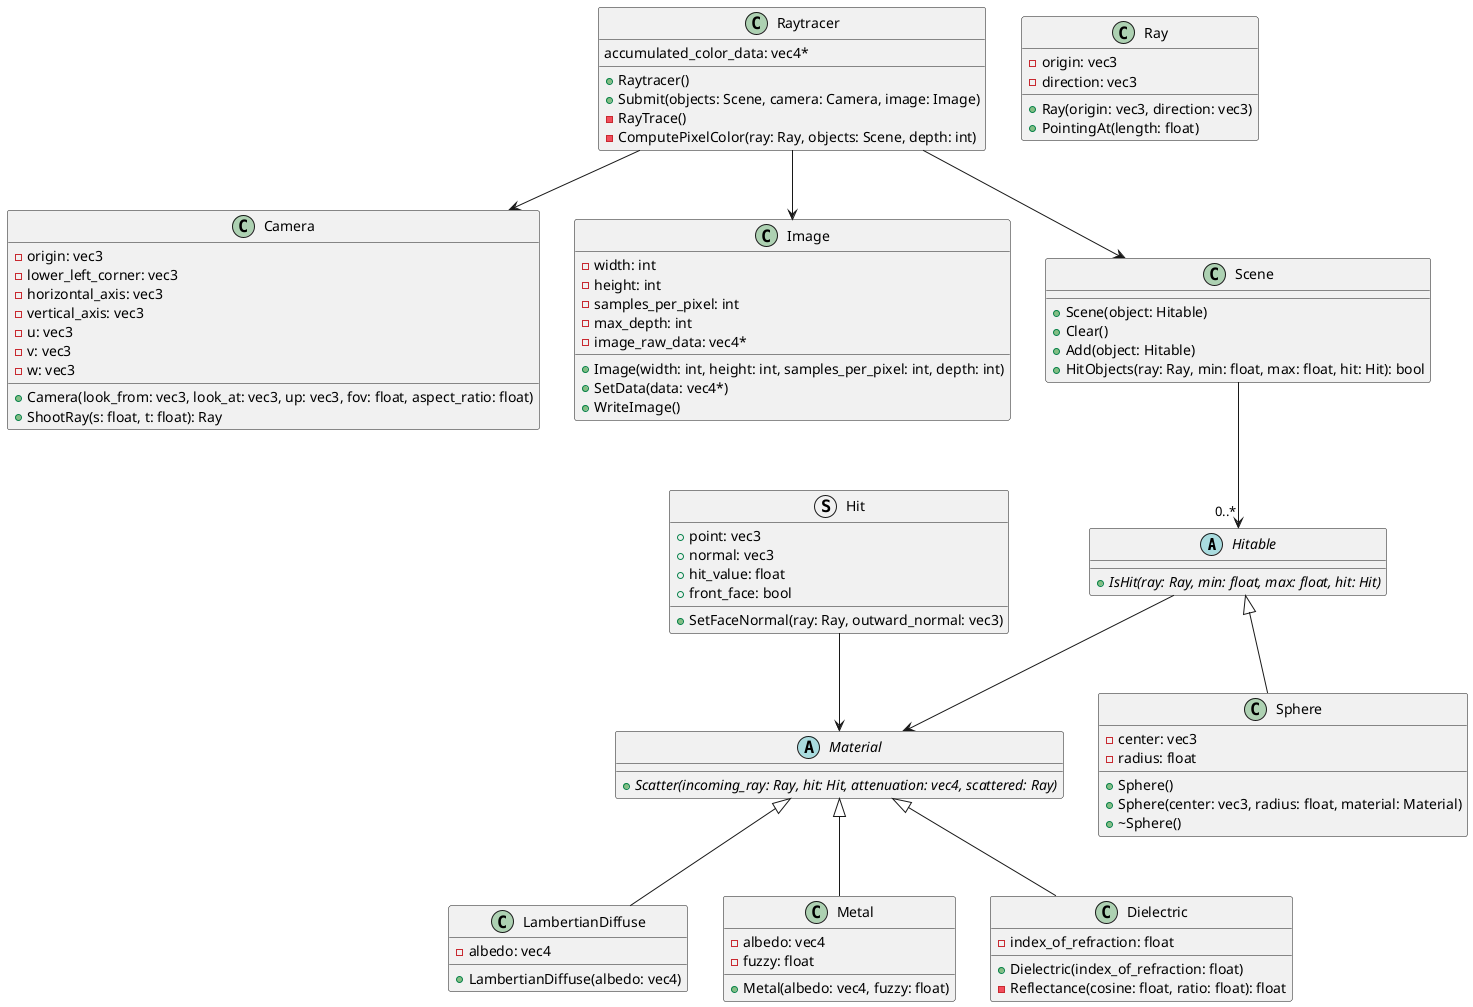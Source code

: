 @startuml raytracer_classes
abstract Hitable
Hitable : {abstract} +IsHit(ray: Ray, min: float, max: float, hit: Hit)

class Sphere
Sphere : -center: vec3
Sphere : -radius: float
Sphere : +Sphere()
Sphere : +Sphere(center: vec3, radius: float, material: Material)
Sphere : +~Sphere()

Hitable <|-- Sphere
Hitable --> Material

abstract Material
Material : {abstract} +Scatter(incoming_ray: Ray, hit: Hit, attenuation: vec4, scattered: Ray)

class LambertianDiffuse
LambertianDiffuse : -albedo: vec4
LambertianDiffuse : +LambertianDiffuse(albedo: vec4)

class Metal
Metal : -albedo: vec4
Metal : -fuzzy: float
Metal : +Metal(albedo: vec4, fuzzy: float)

class Dielectric
Dielectric : -index_of_refraction: float
Dielectric : +Dielectric(index_of_refraction: float)
Dielectric : -Reflectance(cosine: float, ratio: float): float

Material <|-- LambertianDiffuse
Material <|-- Metal
Material <|-- Dielectric

struct Hit
Hit : +point: vec3
Hit : +normal: vec3
Hit : +hit_value: float
Hit : +front_face: bool
Hit : +SetFaceNormal(ray: Ray, outward_normal: vec3)

Hit --> Material

class Camera
Camera : -origin: vec3
Camera : -lower_left_corner: vec3
Camera : -horizontal_axis: vec3
Camera : -vertical_axis: vec3
Camera : -u: vec3
Camera : -v: vec3
Camera : -w: vec3
Camera : +Camera(look_from: vec3, look_at: vec3, up: vec3, fov: float, aspect_ratio: float)
Camera : +ShootRay(s: float, t: float): Ray

class Image
Image : -width: int
Image : -height: int
Image : -samples_per_pixel: int
Image : -max_depth: int
Image : -image_raw_data: vec4*
Image : +Image(width: int, height: int, samples_per_pixel: int, depth: int)
Image : +SetData(data: vec4*)
Image : +WriteImage()

class Ray
Ray : -origin: vec3
Ray : -direction: vec3
Ray : +Ray(origin: vec3, direction: vec3)
Ray : +PointingAt(length: float)

class Scene
Scene : +Scene(object: Hitable)
Scene : +Clear()
Scene : +Add(object: Hitable)
Scene : +HitObjects(ray: Ray, min: float, max: float, hit: Hit): bool

Scene --> "0..*" Hitable

class Raytracer
Raytracer : accumulated_color_data: vec4*
Raytracer : +Raytracer()
Raytracer : +Submit(objects: Scene, camera: Camera, image: Image)
Raytracer : -RayTrace()
Raytracer : -ComputePixelColor(ray: Ray, objects: Scene, depth: int)

Raytracer --> Scene
Raytracer --> Camera
Raytracer --> Image
@enduml